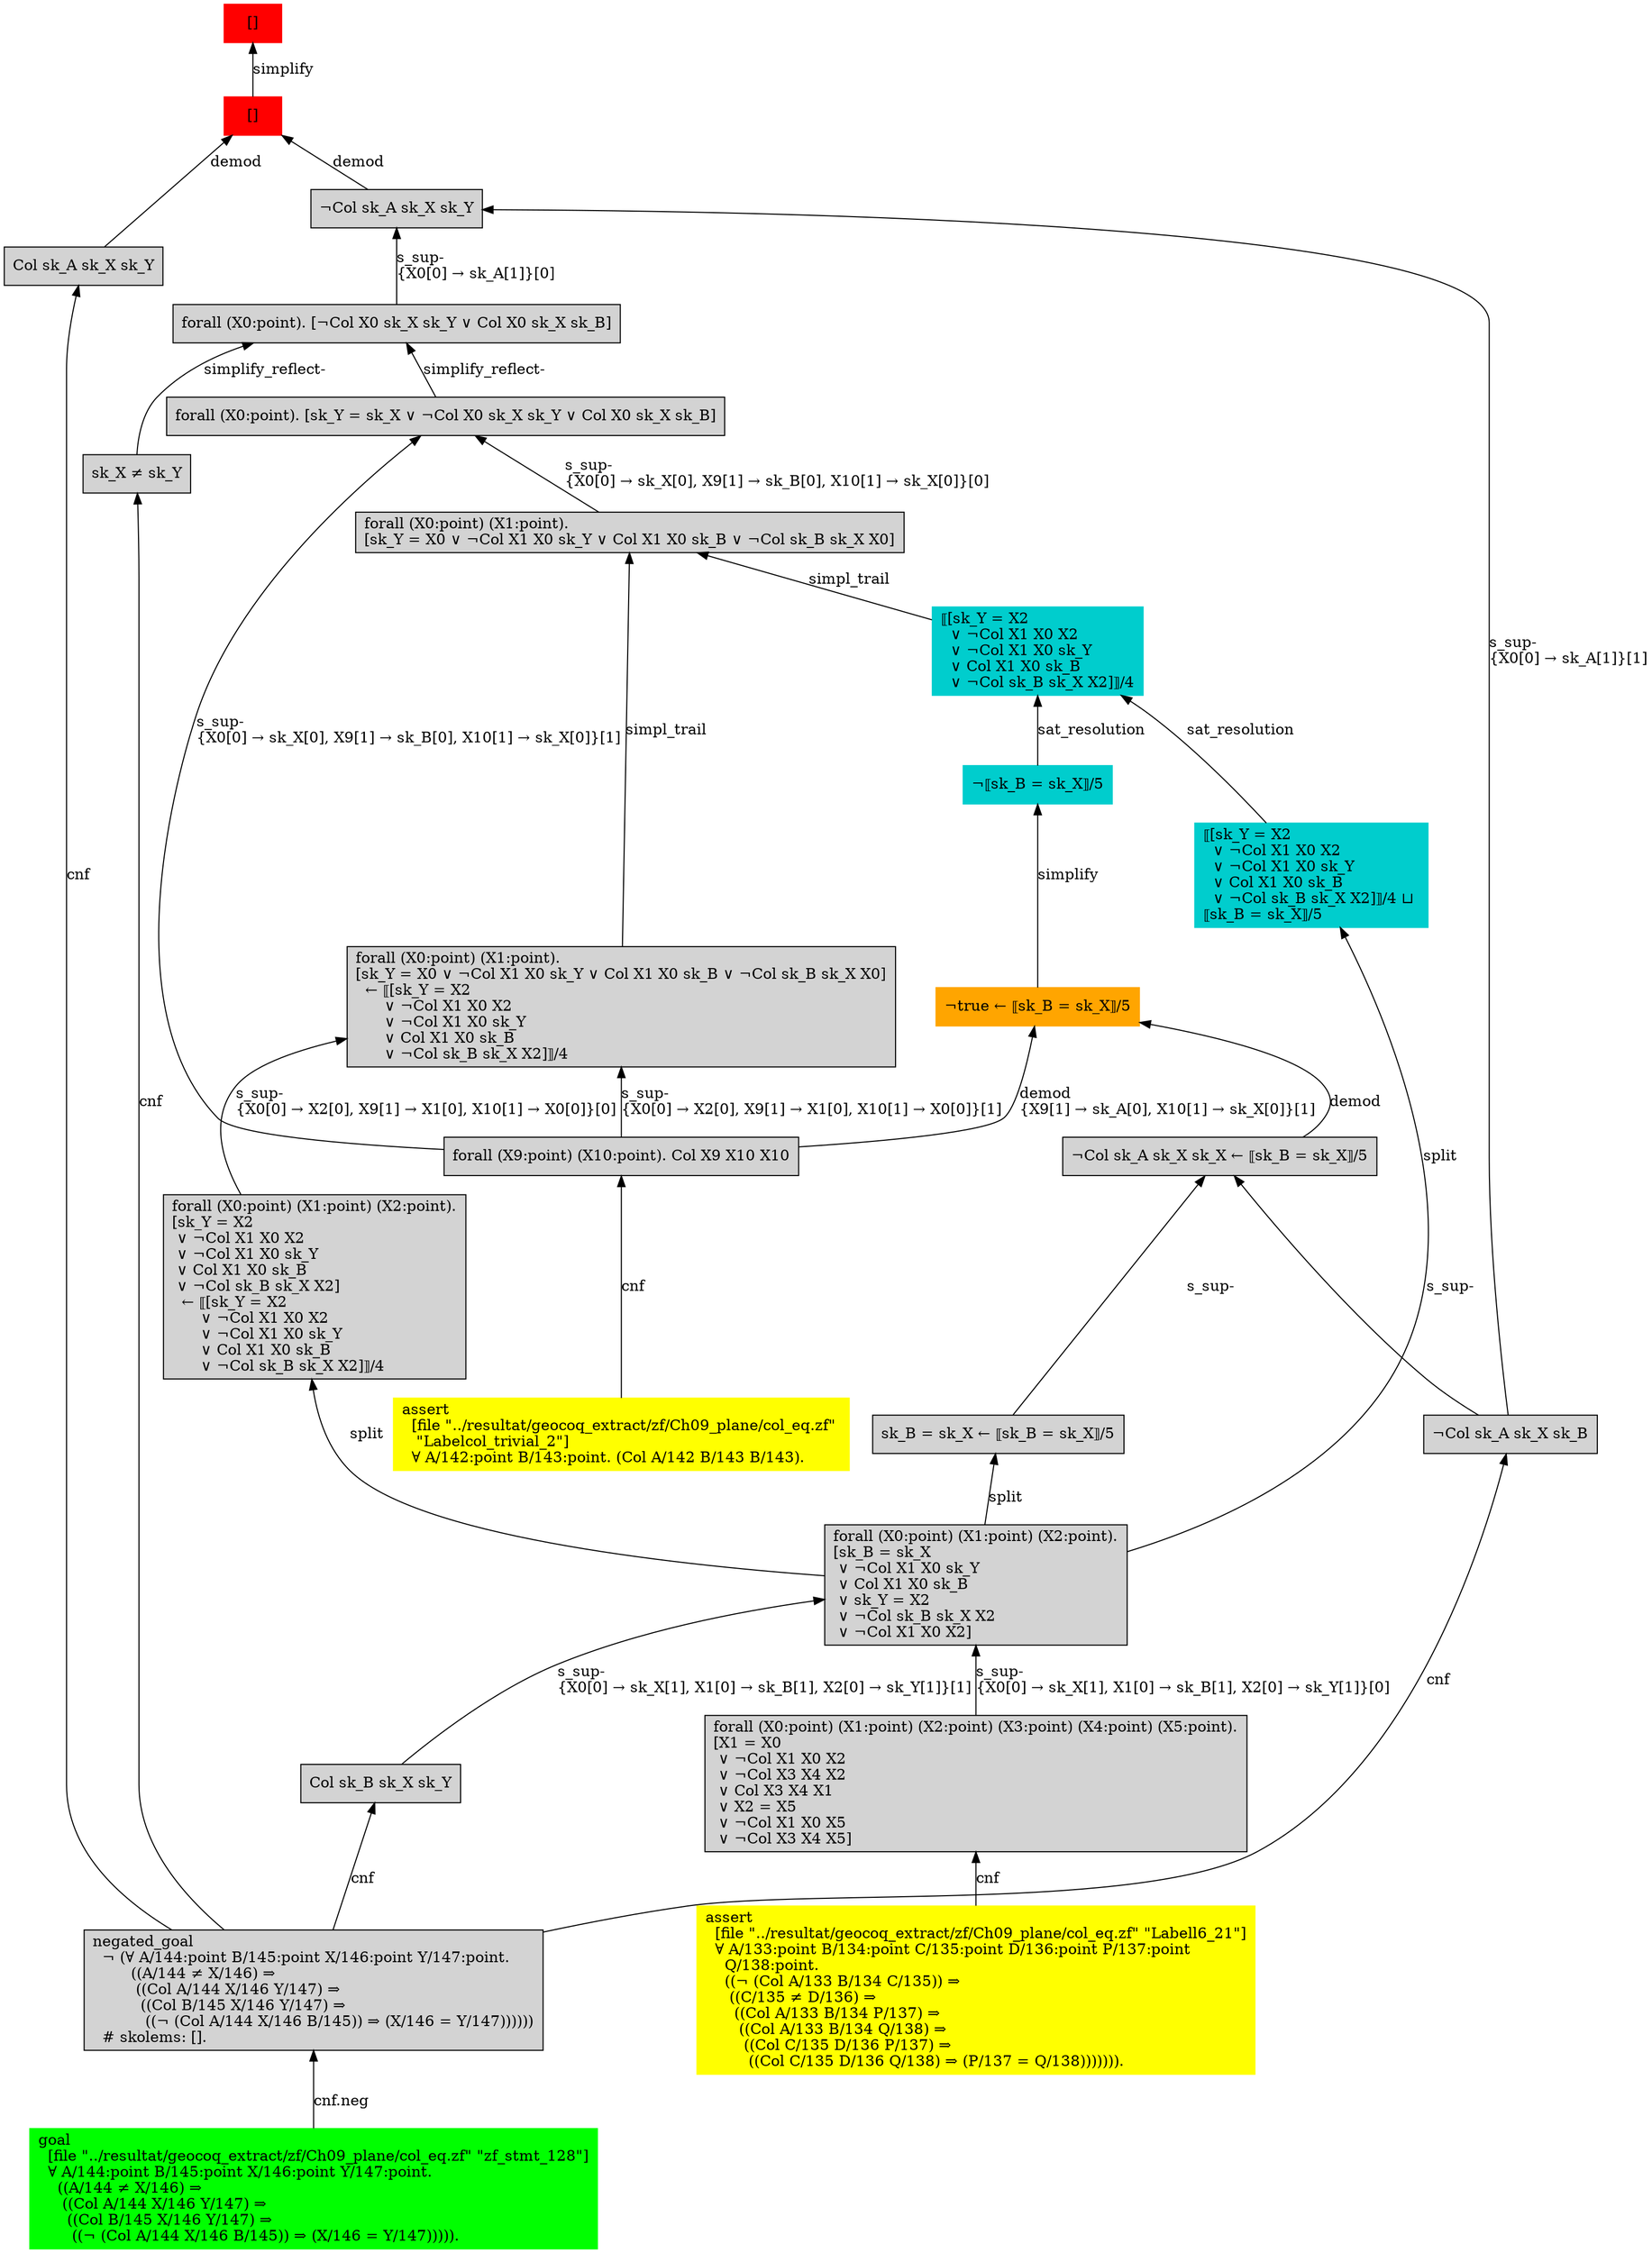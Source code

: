 digraph "unsat_graph" {
  vertex_0 [color=red, label="[]", shape=box, style=filled];
  vertex_0 -> vertex_1 [label="simplify", dir="back"];
  vertex_1 [color=red, label="[]", shape=box, style=filled];
  vertex_1 -> vertex_2 [label="demod", dir="back"];
  vertex_2 [shape=box, label="Col sk_A sk_X sk_Y\l", style=filled];
  vertex_2 -> vertex_3 [label="cnf", dir="back"];
  vertex_3 [shape=box, label="negated_goal\l  ¬ (∀ A/144:point B/145:point X/146:point Y/147:point.\l        ((A/144 ≠ X/146) ⇒\l         ((Col A/144 X/146 Y/147) ⇒\l          ((Col B/145 X/146 Y/147) ⇒\l           ((¬ (Col A/144 X/146 B/145)) ⇒ (X/146 = Y/147))))))\l  # skolems: [].\l", style=filled];
  vertex_3 -> vertex_4 [label="cnf.neg", dir="back"];
  vertex_4 [color=green, shape=box, label="goal\l  [file \"../resultat/geocoq_extract/zf/Ch09_plane/col_eq.zf\" \"zf_stmt_128\"]\l  ∀ A/144:point B/145:point X/146:point Y/147:point.\l    ((A/144 ≠ X/146) ⇒\l     ((Col A/144 X/146 Y/147) ⇒\l      ((Col B/145 X/146 Y/147) ⇒\l       ((¬ (Col A/144 X/146 B/145)) ⇒ (X/146 = Y/147))))).\l", style=filled];
  vertex_1 -> vertex_5 [label="demod", dir="back"];
  vertex_5 [shape=box, label="¬Col sk_A sk_X sk_Y\l", style=filled];
  vertex_5 -> vertex_6 [label="s_sup-\l\{X0[0] → sk_A[1]\}[1]\l", dir="back"];
  vertex_6 [shape=box, label="¬Col sk_A sk_X sk_B\l", style=filled];
  vertex_6 -> vertex_3 [label="cnf", dir="back"];
  vertex_5 -> vertex_7 [label="s_sup-\l\{X0[0] → sk_A[1]\}[0]\l", dir="back"];
  vertex_7 [shape=box, label="forall (X0:point). [¬Col X0 sk_X sk_Y ∨ Col X0 sk_X sk_B]\l", style=filled];
  vertex_7 -> vertex_8 [label="simplify_reflect-", dir="back"];
  vertex_8 [shape=box, label="sk_X ≠ sk_Y\l", style=filled];
  vertex_8 -> vertex_3 [label="cnf", dir="back"];
  vertex_7 -> vertex_9 [label="simplify_reflect-", dir="back"];
  vertex_9 [shape=box, label="forall (X0:point). [sk_Y = sk_X ∨ ¬Col X0 sk_X sk_Y ∨ Col X0 sk_X sk_B]\l", style=filled];
  vertex_9 -> vertex_10 [label="s_sup-\l\{X0[0] → sk_X[0], X9[1] → sk_B[0], X10[1] → sk_X[0]\}[0]\l", dir="back"];
  vertex_10 [shape=box, label="forall (X0:point) (X1:point).\l[sk_Y = X0 ∨ ¬Col X1 X0 sk_Y ∨ Col X1 X0 sk_B ∨ ¬Col sk_B sk_X X0]\l", style=filled];
  vertex_10 -> vertex_11 [label="simpl_trail", dir="back"];
  vertex_11 [color=cyan3, shape=box, label="⟦[sk_Y = X2\l  ∨ ¬Col X1 X0 X2\l  ∨ ¬Col X1 X0 sk_Y\l  ∨ Col X1 X0 sk_B\l  ∨ ¬Col sk_B sk_X X2]⟧/4\l", style=filled];
  vertex_11 -> vertex_12 [label="sat_resolution", dir="back"];
  vertex_12 [color=cyan3, shape=box, label="¬⟦sk_B = sk_X⟧/5\l", style=filled];
  vertex_12 -> vertex_13 [label="simplify", dir="back"];
  vertex_13 [color=orange, shape=box, label="¬true ← ⟦sk_B = sk_X⟧/5\l", style=filled];
  vertex_13 -> vertex_14 [label="demod\l\{X9[1] → sk_A[0], X10[1] → sk_X[0]\}[1]\l", dir="back"];
  vertex_14 [shape=box, label="forall (X9:point) (X10:point). Col X9 X10 X10\l", style=filled];
  vertex_14 -> vertex_15 [label="cnf", dir="back"];
  vertex_15 [color=yellow, shape=box, label="assert\l  [file \"../resultat/geocoq_extract/zf/Ch09_plane/col_eq.zf\" \l   \"Labelcol_trivial_2\"]\l  ∀ A/142:point B/143:point. (Col A/142 B/143 B/143).\l", style=filled];
  vertex_13 -> vertex_16 [label="demod", dir="back"];
  vertex_16 [shape=box, label="¬Col sk_A sk_X sk_X ← ⟦sk_B = sk_X⟧/5\l", style=filled];
  vertex_16 -> vertex_6 [label="s_sup-\l", dir="back"];
  vertex_16 -> vertex_17 [label="s_sup-\l", dir="back"];
  vertex_17 [shape=box, label="sk_B = sk_X ← ⟦sk_B = sk_X⟧/5\l", style=filled];
  vertex_17 -> vertex_18 [label="split", dir="back"];
  vertex_18 [shape=box, label="forall (X0:point) (X1:point) (X2:point).\l[sk_B = sk_X\l ∨ ¬Col X1 X0 sk_Y\l ∨ Col X1 X0 sk_B\l ∨ sk_Y = X2\l ∨ ¬Col sk_B sk_X X2\l ∨ ¬Col X1 X0 X2]\l", style=filled];
  vertex_18 -> vertex_19 [label="s_sup-\l\{X0[0] → sk_X[1], X1[0] → sk_B[1], X2[0] → sk_Y[1]\}[0]\l", dir="back"];
  vertex_19 [shape=box, label="forall (X0:point) (X1:point) (X2:point) (X3:point) (X4:point) (X5:point).\l[X1 = X0\l ∨ ¬Col X1 X0 X2\l ∨ ¬Col X3 X4 X2\l ∨ Col X3 X4 X1\l ∨ X2 = X5\l ∨ ¬Col X1 X0 X5\l ∨ ¬Col X3 X4 X5]\l", style=filled];
  vertex_19 -> vertex_20 [label="cnf", dir="back"];
  vertex_20 [color=yellow, shape=box, label="assert\l  [file \"../resultat/geocoq_extract/zf/Ch09_plane/col_eq.zf\" \"Labell6_21\"]\l  ∀ A/133:point B/134:point C/135:point D/136:point P/137:point \l    Q/138:point.\l    ((¬ (Col A/133 B/134 C/135)) ⇒\l     ((C/135 ≠ D/136) ⇒\l      ((Col A/133 B/134 P/137) ⇒\l       ((Col A/133 B/134 Q/138) ⇒\l        ((Col C/135 D/136 P/137) ⇒\l         ((Col C/135 D/136 Q/138) ⇒ (P/137 = Q/138))))))).\l", style=filled];
  vertex_18 -> vertex_21 [label="s_sup-\l\{X0[0] → sk_X[1], X1[0] → sk_B[1], X2[0] → sk_Y[1]\}[1]\l", dir="back"];
  vertex_21 [shape=box, label="Col sk_B sk_X sk_Y\l", style=filled];
  vertex_21 -> vertex_3 [label="cnf", dir="back"];
  vertex_11 -> vertex_22 [label="sat_resolution", dir="back"];
  vertex_22 [color=cyan3, shape=box, label="⟦[sk_Y = X2\l  ∨ ¬Col X1 X0 X2\l  ∨ ¬Col X1 X0 sk_Y\l  ∨ Col X1 X0 sk_B\l  ∨ ¬Col sk_B sk_X X2]⟧/4 ⊔ \l⟦sk_B = sk_X⟧/5\l", style=filled];
  vertex_22 -> vertex_18 [label="split", dir="back"];
  vertex_10 -> vertex_23 [label="simpl_trail", dir="back"];
  vertex_23 [shape=box, label="forall (X0:point) (X1:point).\l[sk_Y = X0 ∨ ¬Col X1 X0 sk_Y ∨ Col X1 X0 sk_B ∨ ¬Col sk_B sk_X X0]\l  ← ⟦[sk_Y = X2\l      ∨ ¬Col X1 X0 X2\l      ∨ ¬Col X1 X0 sk_Y\l      ∨ Col X1 X0 sk_B\l      ∨ ¬Col sk_B sk_X X2]⟧/4\l", style=filled];
  vertex_23 -> vertex_24 [label="s_sup-\l\{X0[0] → X2[0], X9[1] → X1[0], X10[1] → X0[0]\}[0]\l", dir="back"];
  vertex_24 [shape=box, label="forall (X0:point) (X1:point) (X2:point).\l[sk_Y = X2\l ∨ ¬Col X1 X0 X2\l ∨ ¬Col X1 X0 sk_Y\l ∨ Col X1 X0 sk_B\l ∨ ¬Col sk_B sk_X X2]\l  ← ⟦[sk_Y = X2\l      ∨ ¬Col X1 X0 X2\l      ∨ ¬Col X1 X0 sk_Y\l      ∨ Col X1 X0 sk_B\l      ∨ ¬Col sk_B sk_X X2]⟧/4\l", style=filled];
  vertex_24 -> vertex_18 [label="split", dir="back"];
  vertex_23 -> vertex_14 [label="s_sup-\l\{X0[0] → X2[0], X9[1] → X1[0], X10[1] → X0[0]\}[1]\l", dir="back"];
  vertex_9 -> vertex_14 [label="s_sup-\l\{X0[0] → sk_X[0], X9[1] → sk_B[0], X10[1] → sk_X[0]\}[1]\l", dir="back"];
  }


